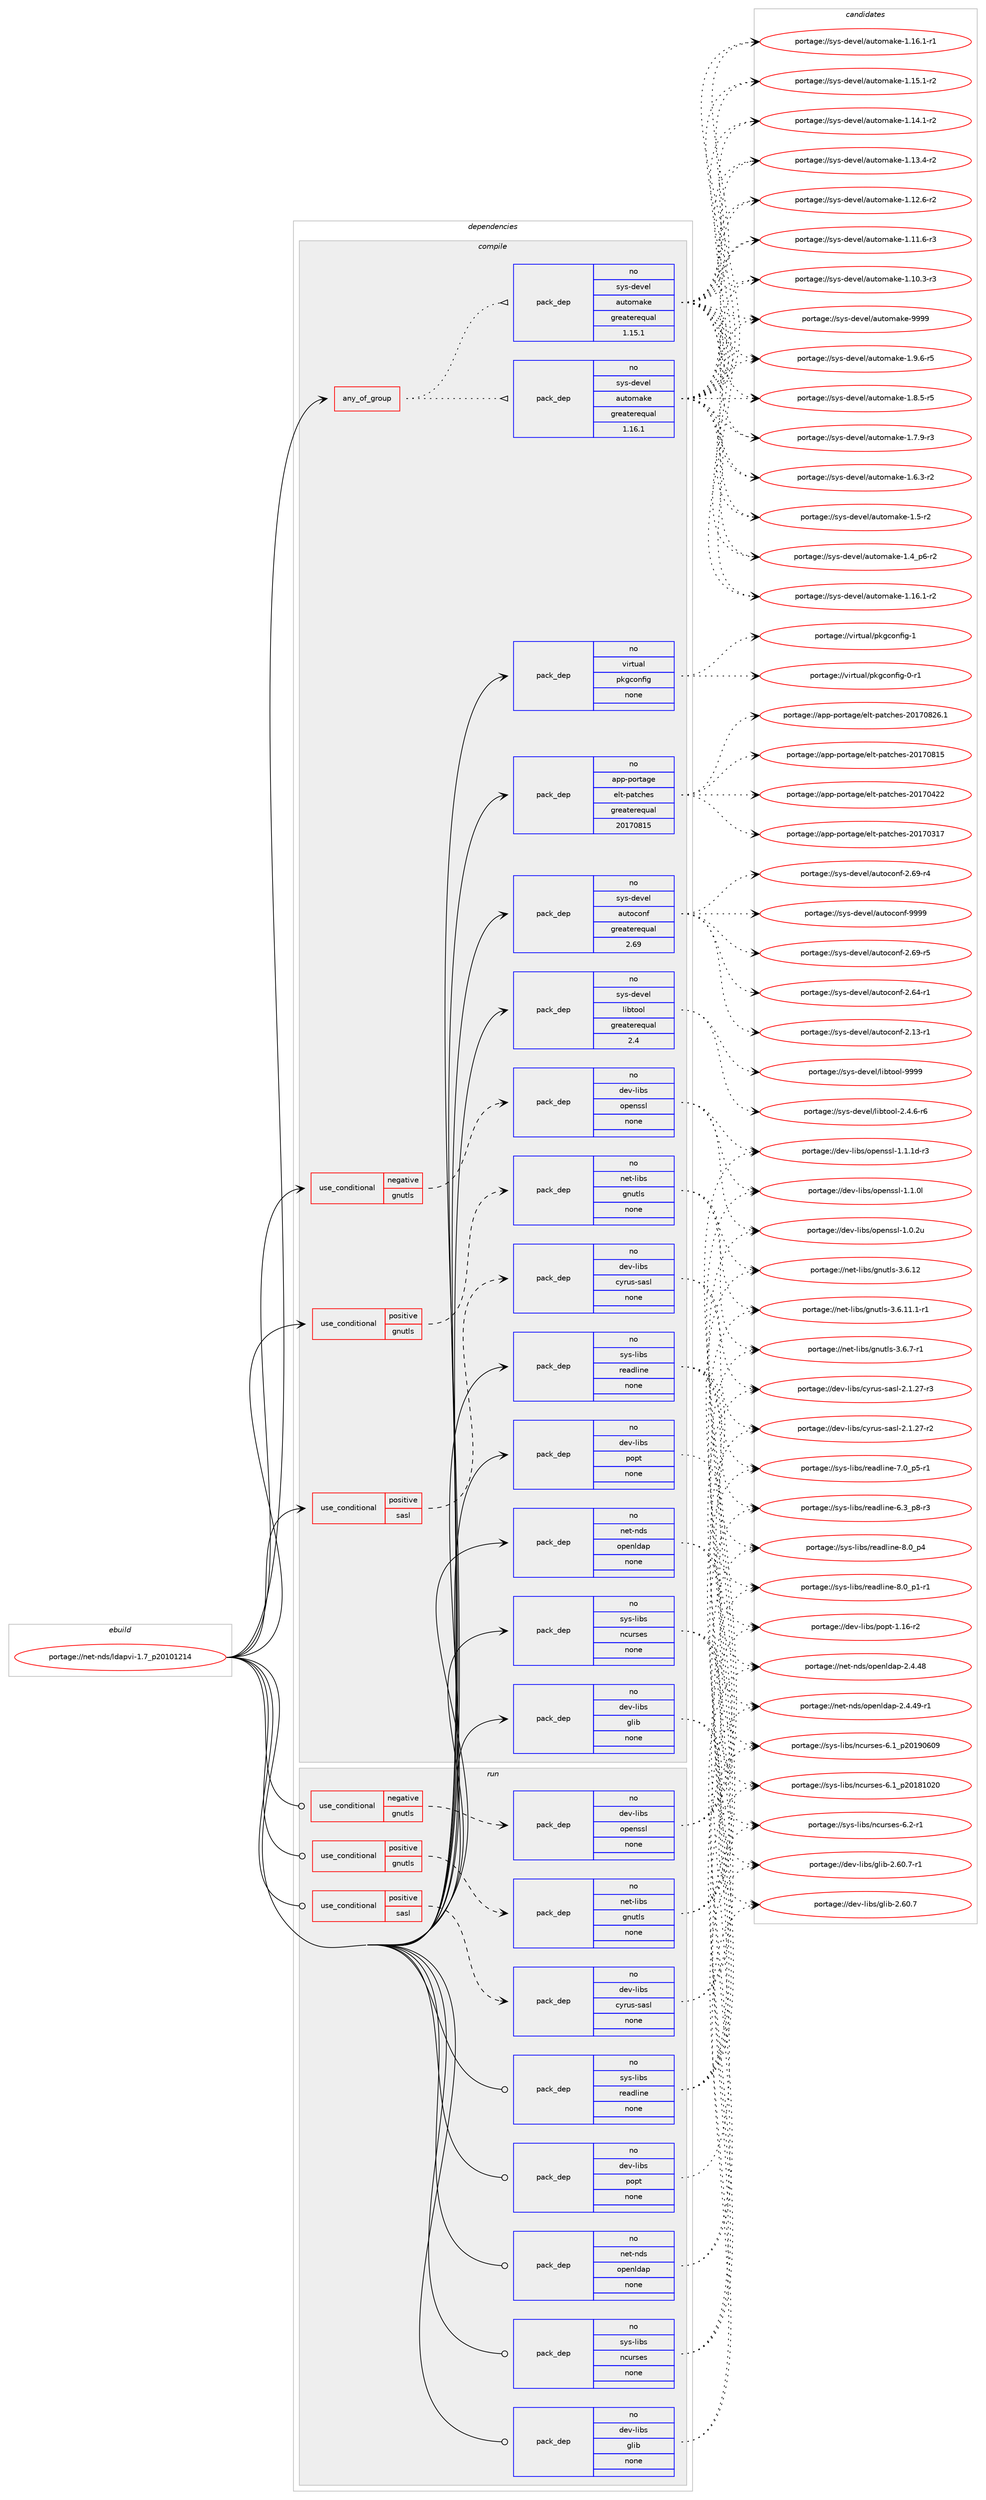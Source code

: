 digraph prolog {

# *************
# Graph options
# *************

newrank=true;
concentrate=true;
compound=true;
graph [rankdir=LR,fontname=Helvetica,fontsize=10,ranksep=1.5];#, ranksep=2.5, nodesep=0.2];
edge  [arrowhead=vee];
node  [fontname=Helvetica,fontsize=10];

# **********
# The ebuild
# **********

subgraph cluster_leftcol {
color=gray;
rank=same;
label=<<i>ebuild</i>>;
id [label="portage://net-nds/ldapvi-1.7_p20101214", color=red, width=4, href="../net-nds/ldapvi-1.7_p20101214.svg"];
}

# ****************
# The dependencies
# ****************

subgraph cluster_midcol {
color=gray;
label=<<i>dependencies</i>>;
subgraph cluster_compile {
fillcolor="#eeeeee";
style=filled;
label=<<i>compile</i>>;
subgraph any1847 {
dependency116708 [label=<<TABLE BORDER="0" CELLBORDER="1" CELLSPACING="0" CELLPADDING="4"><TR><TD CELLPADDING="10">any_of_group</TD></TR></TABLE>>, shape=none, color=red];subgraph pack90972 {
dependency116709 [label=<<TABLE BORDER="0" CELLBORDER="1" CELLSPACING="0" CELLPADDING="4" WIDTH="220"><TR><TD ROWSPAN="6" CELLPADDING="30">pack_dep</TD></TR><TR><TD WIDTH="110">no</TD></TR><TR><TD>sys-devel</TD></TR><TR><TD>automake</TD></TR><TR><TD>greaterequal</TD></TR><TR><TD>1.16.1</TD></TR></TABLE>>, shape=none, color=blue];
}
dependency116708:e -> dependency116709:w [weight=20,style="dotted",arrowhead="oinv"];
subgraph pack90973 {
dependency116710 [label=<<TABLE BORDER="0" CELLBORDER="1" CELLSPACING="0" CELLPADDING="4" WIDTH="220"><TR><TD ROWSPAN="6" CELLPADDING="30">pack_dep</TD></TR><TR><TD WIDTH="110">no</TD></TR><TR><TD>sys-devel</TD></TR><TR><TD>automake</TD></TR><TR><TD>greaterequal</TD></TR><TR><TD>1.15.1</TD></TR></TABLE>>, shape=none, color=blue];
}
dependency116708:e -> dependency116710:w [weight=20,style="dotted",arrowhead="oinv"];
}
id:e -> dependency116708:w [weight=20,style="solid",arrowhead="vee"];
subgraph cond23786 {
dependency116711 [label=<<TABLE BORDER="0" CELLBORDER="1" CELLSPACING="0" CELLPADDING="4"><TR><TD ROWSPAN="3" CELLPADDING="10">use_conditional</TD></TR><TR><TD>negative</TD></TR><TR><TD>gnutls</TD></TR></TABLE>>, shape=none, color=red];
subgraph pack90974 {
dependency116712 [label=<<TABLE BORDER="0" CELLBORDER="1" CELLSPACING="0" CELLPADDING="4" WIDTH="220"><TR><TD ROWSPAN="6" CELLPADDING="30">pack_dep</TD></TR><TR><TD WIDTH="110">no</TD></TR><TR><TD>dev-libs</TD></TR><TR><TD>openssl</TD></TR><TR><TD>none</TD></TR><TR><TD></TD></TR></TABLE>>, shape=none, color=blue];
}
dependency116711:e -> dependency116712:w [weight=20,style="dashed",arrowhead="vee"];
}
id:e -> dependency116711:w [weight=20,style="solid",arrowhead="vee"];
subgraph cond23787 {
dependency116713 [label=<<TABLE BORDER="0" CELLBORDER="1" CELLSPACING="0" CELLPADDING="4"><TR><TD ROWSPAN="3" CELLPADDING="10">use_conditional</TD></TR><TR><TD>positive</TD></TR><TR><TD>gnutls</TD></TR></TABLE>>, shape=none, color=red];
subgraph pack90975 {
dependency116714 [label=<<TABLE BORDER="0" CELLBORDER="1" CELLSPACING="0" CELLPADDING="4" WIDTH="220"><TR><TD ROWSPAN="6" CELLPADDING="30">pack_dep</TD></TR><TR><TD WIDTH="110">no</TD></TR><TR><TD>net-libs</TD></TR><TR><TD>gnutls</TD></TR><TR><TD>none</TD></TR><TR><TD></TD></TR></TABLE>>, shape=none, color=blue];
}
dependency116713:e -> dependency116714:w [weight=20,style="dashed",arrowhead="vee"];
}
id:e -> dependency116713:w [weight=20,style="solid",arrowhead="vee"];
subgraph cond23788 {
dependency116715 [label=<<TABLE BORDER="0" CELLBORDER="1" CELLSPACING="0" CELLPADDING="4"><TR><TD ROWSPAN="3" CELLPADDING="10">use_conditional</TD></TR><TR><TD>positive</TD></TR><TR><TD>sasl</TD></TR></TABLE>>, shape=none, color=red];
subgraph pack90976 {
dependency116716 [label=<<TABLE BORDER="0" CELLBORDER="1" CELLSPACING="0" CELLPADDING="4" WIDTH="220"><TR><TD ROWSPAN="6" CELLPADDING="30">pack_dep</TD></TR><TR><TD WIDTH="110">no</TD></TR><TR><TD>dev-libs</TD></TR><TR><TD>cyrus-sasl</TD></TR><TR><TD>none</TD></TR><TR><TD></TD></TR></TABLE>>, shape=none, color=blue];
}
dependency116715:e -> dependency116716:w [weight=20,style="dashed",arrowhead="vee"];
}
id:e -> dependency116715:w [weight=20,style="solid",arrowhead="vee"];
subgraph pack90977 {
dependency116717 [label=<<TABLE BORDER="0" CELLBORDER="1" CELLSPACING="0" CELLPADDING="4" WIDTH="220"><TR><TD ROWSPAN="6" CELLPADDING="30">pack_dep</TD></TR><TR><TD WIDTH="110">no</TD></TR><TR><TD>app-portage</TD></TR><TR><TD>elt-patches</TD></TR><TR><TD>greaterequal</TD></TR><TR><TD>20170815</TD></TR></TABLE>>, shape=none, color=blue];
}
id:e -> dependency116717:w [weight=20,style="solid",arrowhead="vee"];
subgraph pack90978 {
dependency116718 [label=<<TABLE BORDER="0" CELLBORDER="1" CELLSPACING="0" CELLPADDING="4" WIDTH="220"><TR><TD ROWSPAN="6" CELLPADDING="30">pack_dep</TD></TR><TR><TD WIDTH="110">no</TD></TR><TR><TD>dev-libs</TD></TR><TR><TD>glib</TD></TR><TR><TD>none</TD></TR><TR><TD></TD></TR></TABLE>>, shape=none, color=blue];
}
id:e -> dependency116718:w [weight=20,style="solid",arrowhead="vee"];
subgraph pack90979 {
dependency116719 [label=<<TABLE BORDER="0" CELLBORDER="1" CELLSPACING="0" CELLPADDING="4" WIDTH="220"><TR><TD ROWSPAN="6" CELLPADDING="30">pack_dep</TD></TR><TR><TD WIDTH="110">no</TD></TR><TR><TD>dev-libs</TD></TR><TR><TD>popt</TD></TR><TR><TD>none</TD></TR><TR><TD></TD></TR></TABLE>>, shape=none, color=blue];
}
id:e -> dependency116719:w [weight=20,style="solid",arrowhead="vee"];
subgraph pack90980 {
dependency116720 [label=<<TABLE BORDER="0" CELLBORDER="1" CELLSPACING="0" CELLPADDING="4" WIDTH="220"><TR><TD ROWSPAN="6" CELLPADDING="30">pack_dep</TD></TR><TR><TD WIDTH="110">no</TD></TR><TR><TD>net-nds</TD></TR><TR><TD>openldap</TD></TR><TR><TD>none</TD></TR><TR><TD></TD></TR></TABLE>>, shape=none, color=blue];
}
id:e -> dependency116720:w [weight=20,style="solid",arrowhead="vee"];
subgraph pack90981 {
dependency116721 [label=<<TABLE BORDER="0" CELLBORDER="1" CELLSPACING="0" CELLPADDING="4" WIDTH="220"><TR><TD ROWSPAN="6" CELLPADDING="30">pack_dep</TD></TR><TR><TD WIDTH="110">no</TD></TR><TR><TD>sys-devel</TD></TR><TR><TD>autoconf</TD></TR><TR><TD>greaterequal</TD></TR><TR><TD>2.69</TD></TR></TABLE>>, shape=none, color=blue];
}
id:e -> dependency116721:w [weight=20,style="solid",arrowhead="vee"];
subgraph pack90982 {
dependency116722 [label=<<TABLE BORDER="0" CELLBORDER="1" CELLSPACING="0" CELLPADDING="4" WIDTH="220"><TR><TD ROWSPAN="6" CELLPADDING="30">pack_dep</TD></TR><TR><TD WIDTH="110">no</TD></TR><TR><TD>sys-devel</TD></TR><TR><TD>libtool</TD></TR><TR><TD>greaterequal</TD></TR><TR><TD>2.4</TD></TR></TABLE>>, shape=none, color=blue];
}
id:e -> dependency116722:w [weight=20,style="solid",arrowhead="vee"];
subgraph pack90983 {
dependency116723 [label=<<TABLE BORDER="0" CELLBORDER="1" CELLSPACING="0" CELLPADDING="4" WIDTH="220"><TR><TD ROWSPAN="6" CELLPADDING="30">pack_dep</TD></TR><TR><TD WIDTH="110">no</TD></TR><TR><TD>sys-libs</TD></TR><TR><TD>ncurses</TD></TR><TR><TD>none</TD></TR><TR><TD></TD></TR></TABLE>>, shape=none, color=blue];
}
id:e -> dependency116723:w [weight=20,style="solid",arrowhead="vee"];
subgraph pack90984 {
dependency116724 [label=<<TABLE BORDER="0" CELLBORDER="1" CELLSPACING="0" CELLPADDING="4" WIDTH="220"><TR><TD ROWSPAN="6" CELLPADDING="30">pack_dep</TD></TR><TR><TD WIDTH="110">no</TD></TR><TR><TD>sys-libs</TD></TR><TR><TD>readline</TD></TR><TR><TD>none</TD></TR><TR><TD></TD></TR></TABLE>>, shape=none, color=blue];
}
id:e -> dependency116724:w [weight=20,style="solid",arrowhead="vee"];
subgraph pack90985 {
dependency116725 [label=<<TABLE BORDER="0" CELLBORDER="1" CELLSPACING="0" CELLPADDING="4" WIDTH="220"><TR><TD ROWSPAN="6" CELLPADDING="30">pack_dep</TD></TR><TR><TD WIDTH="110">no</TD></TR><TR><TD>virtual</TD></TR><TR><TD>pkgconfig</TD></TR><TR><TD>none</TD></TR><TR><TD></TD></TR></TABLE>>, shape=none, color=blue];
}
id:e -> dependency116725:w [weight=20,style="solid",arrowhead="vee"];
}
subgraph cluster_compileandrun {
fillcolor="#eeeeee";
style=filled;
label=<<i>compile and run</i>>;
}
subgraph cluster_run {
fillcolor="#eeeeee";
style=filled;
label=<<i>run</i>>;
subgraph cond23789 {
dependency116726 [label=<<TABLE BORDER="0" CELLBORDER="1" CELLSPACING="0" CELLPADDING="4"><TR><TD ROWSPAN="3" CELLPADDING="10">use_conditional</TD></TR><TR><TD>negative</TD></TR><TR><TD>gnutls</TD></TR></TABLE>>, shape=none, color=red];
subgraph pack90986 {
dependency116727 [label=<<TABLE BORDER="0" CELLBORDER="1" CELLSPACING="0" CELLPADDING="4" WIDTH="220"><TR><TD ROWSPAN="6" CELLPADDING="30">pack_dep</TD></TR><TR><TD WIDTH="110">no</TD></TR><TR><TD>dev-libs</TD></TR><TR><TD>openssl</TD></TR><TR><TD>none</TD></TR><TR><TD></TD></TR></TABLE>>, shape=none, color=blue];
}
dependency116726:e -> dependency116727:w [weight=20,style="dashed",arrowhead="vee"];
}
id:e -> dependency116726:w [weight=20,style="solid",arrowhead="odot"];
subgraph cond23790 {
dependency116728 [label=<<TABLE BORDER="0" CELLBORDER="1" CELLSPACING="0" CELLPADDING="4"><TR><TD ROWSPAN="3" CELLPADDING="10">use_conditional</TD></TR><TR><TD>positive</TD></TR><TR><TD>gnutls</TD></TR></TABLE>>, shape=none, color=red];
subgraph pack90987 {
dependency116729 [label=<<TABLE BORDER="0" CELLBORDER="1" CELLSPACING="0" CELLPADDING="4" WIDTH="220"><TR><TD ROWSPAN="6" CELLPADDING="30">pack_dep</TD></TR><TR><TD WIDTH="110">no</TD></TR><TR><TD>net-libs</TD></TR><TR><TD>gnutls</TD></TR><TR><TD>none</TD></TR><TR><TD></TD></TR></TABLE>>, shape=none, color=blue];
}
dependency116728:e -> dependency116729:w [weight=20,style="dashed",arrowhead="vee"];
}
id:e -> dependency116728:w [weight=20,style="solid",arrowhead="odot"];
subgraph cond23791 {
dependency116730 [label=<<TABLE BORDER="0" CELLBORDER="1" CELLSPACING="0" CELLPADDING="4"><TR><TD ROWSPAN="3" CELLPADDING="10">use_conditional</TD></TR><TR><TD>positive</TD></TR><TR><TD>sasl</TD></TR></TABLE>>, shape=none, color=red];
subgraph pack90988 {
dependency116731 [label=<<TABLE BORDER="0" CELLBORDER="1" CELLSPACING="0" CELLPADDING="4" WIDTH="220"><TR><TD ROWSPAN="6" CELLPADDING="30">pack_dep</TD></TR><TR><TD WIDTH="110">no</TD></TR><TR><TD>dev-libs</TD></TR><TR><TD>cyrus-sasl</TD></TR><TR><TD>none</TD></TR><TR><TD></TD></TR></TABLE>>, shape=none, color=blue];
}
dependency116730:e -> dependency116731:w [weight=20,style="dashed",arrowhead="vee"];
}
id:e -> dependency116730:w [weight=20,style="solid",arrowhead="odot"];
subgraph pack90989 {
dependency116732 [label=<<TABLE BORDER="0" CELLBORDER="1" CELLSPACING="0" CELLPADDING="4" WIDTH="220"><TR><TD ROWSPAN="6" CELLPADDING="30">pack_dep</TD></TR><TR><TD WIDTH="110">no</TD></TR><TR><TD>dev-libs</TD></TR><TR><TD>glib</TD></TR><TR><TD>none</TD></TR><TR><TD></TD></TR></TABLE>>, shape=none, color=blue];
}
id:e -> dependency116732:w [weight=20,style="solid",arrowhead="odot"];
subgraph pack90990 {
dependency116733 [label=<<TABLE BORDER="0" CELLBORDER="1" CELLSPACING="0" CELLPADDING="4" WIDTH="220"><TR><TD ROWSPAN="6" CELLPADDING="30">pack_dep</TD></TR><TR><TD WIDTH="110">no</TD></TR><TR><TD>dev-libs</TD></TR><TR><TD>popt</TD></TR><TR><TD>none</TD></TR><TR><TD></TD></TR></TABLE>>, shape=none, color=blue];
}
id:e -> dependency116733:w [weight=20,style="solid",arrowhead="odot"];
subgraph pack90991 {
dependency116734 [label=<<TABLE BORDER="0" CELLBORDER="1" CELLSPACING="0" CELLPADDING="4" WIDTH="220"><TR><TD ROWSPAN="6" CELLPADDING="30">pack_dep</TD></TR><TR><TD WIDTH="110">no</TD></TR><TR><TD>net-nds</TD></TR><TR><TD>openldap</TD></TR><TR><TD>none</TD></TR><TR><TD></TD></TR></TABLE>>, shape=none, color=blue];
}
id:e -> dependency116734:w [weight=20,style="solid",arrowhead="odot"];
subgraph pack90992 {
dependency116735 [label=<<TABLE BORDER="0" CELLBORDER="1" CELLSPACING="0" CELLPADDING="4" WIDTH="220"><TR><TD ROWSPAN="6" CELLPADDING="30">pack_dep</TD></TR><TR><TD WIDTH="110">no</TD></TR><TR><TD>sys-libs</TD></TR><TR><TD>ncurses</TD></TR><TR><TD>none</TD></TR><TR><TD></TD></TR></TABLE>>, shape=none, color=blue];
}
id:e -> dependency116735:w [weight=20,style="solid",arrowhead="odot"];
subgraph pack90993 {
dependency116736 [label=<<TABLE BORDER="0" CELLBORDER="1" CELLSPACING="0" CELLPADDING="4" WIDTH="220"><TR><TD ROWSPAN="6" CELLPADDING="30">pack_dep</TD></TR><TR><TD WIDTH="110">no</TD></TR><TR><TD>sys-libs</TD></TR><TR><TD>readline</TD></TR><TR><TD>none</TD></TR><TR><TD></TD></TR></TABLE>>, shape=none, color=blue];
}
id:e -> dependency116736:w [weight=20,style="solid",arrowhead="odot"];
}
}

# **************
# The candidates
# **************

subgraph cluster_choices {
rank=same;
color=gray;
label=<<i>candidates</i>>;

subgraph choice90972 {
color=black;
nodesep=1;
choice115121115451001011181011084797117116111109971071014557575757 [label="portage://sys-devel/automake-9999", color=red, width=4,href="../sys-devel/automake-9999.svg"];
choice115121115451001011181011084797117116111109971071014549465746544511453 [label="portage://sys-devel/automake-1.9.6-r5", color=red, width=4,href="../sys-devel/automake-1.9.6-r5.svg"];
choice115121115451001011181011084797117116111109971071014549465646534511453 [label="portage://sys-devel/automake-1.8.5-r5", color=red, width=4,href="../sys-devel/automake-1.8.5-r5.svg"];
choice115121115451001011181011084797117116111109971071014549465546574511451 [label="portage://sys-devel/automake-1.7.9-r3", color=red, width=4,href="../sys-devel/automake-1.7.9-r3.svg"];
choice115121115451001011181011084797117116111109971071014549465446514511450 [label="portage://sys-devel/automake-1.6.3-r2", color=red, width=4,href="../sys-devel/automake-1.6.3-r2.svg"];
choice11512111545100101118101108479711711611110997107101454946534511450 [label="portage://sys-devel/automake-1.5-r2", color=red, width=4,href="../sys-devel/automake-1.5-r2.svg"];
choice115121115451001011181011084797117116111109971071014549465295112544511450 [label="portage://sys-devel/automake-1.4_p6-r2", color=red, width=4,href="../sys-devel/automake-1.4_p6-r2.svg"];
choice11512111545100101118101108479711711611110997107101454946495446494511450 [label="portage://sys-devel/automake-1.16.1-r2", color=red, width=4,href="../sys-devel/automake-1.16.1-r2.svg"];
choice11512111545100101118101108479711711611110997107101454946495446494511449 [label="portage://sys-devel/automake-1.16.1-r1", color=red, width=4,href="../sys-devel/automake-1.16.1-r1.svg"];
choice11512111545100101118101108479711711611110997107101454946495346494511450 [label="portage://sys-devel/automake-1.15.1-r2", color=red, width=4,href="../sys-devel/automake-1.15.1-r2.svg"];
choice11512111545100101118101108479711711611110997107101454946495246494511450 [label="portage://sys-devel/automake-1.14.1-r2", color=red, width=4,href="../sys-devel/automake-1.14.1-r2.svg"];
choice11512111545100101118101108479711711611110997107101454946495146524511450 [label="portage://sys-devel/automake-1.13.4-r2", color=red, width=4,href="../sys-devel/automake-1.13.4-r2.svg"];
choice11512111545100101118101108479711711611110997107101454946495046544511450 [label="portage://sys-devel/automake-1.12.6-r2", color=red, width=4,href="../sys-devel/automake-1.12.6-r2.svg"];
choice11512111545100101118101108479711711611110997107101454946494946544511451 [label="portage://sys-devel/automake-1.11.6-r3", color=red, width=4,href="../sys-devel/automake-1.11.6-r3.svg"];
choice11512111545100101118101108479711711611110997107101454946494846514511451 [label="portage://sys-devel/automake-1.10.3-r3", color=red, width=4,href="../sys-devel/automake-1.10.3-r3.svg"];
dependency116709:e -> choice115121115451001011181011084797117116111109971071014557575757:w [style=dotted,weight="100"];
dependency116709:e -> choice115121115451001011181011084797117116111109971071014549465746544511453:w [style=dotted,weight="100"];
dependency116709:e -> choice115121115451001011181011084797117116111109971071014549465646534511453:w [style=dotted,weight="100"];
dependency116709:e -> choice115121115451001011181011084797117116111109971071014549465546574511451:w [style=dotted,weight="100"];
dependency116709:e -> choice115121115451001011181011084797117116111109971071014549465446514511450:w [style=dotted,weight="100"];
dependency116709:e -> choice11512111545100101118101108479711711611110997107101454946534511450:w [style=dotted,weight="100"];
dependency116709:e -> choice115121115451001011181011084797117116111109971071014549465295112544511450:w [style=dotted,weight="100"];
dependency116709:e -> choice11512111545100101118101108479711711611110997107101454946495446494511450:w [style=dotted,weight="100"];
dependency116709:e -> choice11512111545100101118101108479711711611110997107101454946495446494511449:w [style=dotted,weight="100"];
dependency116709:e -> choice11512111545100101118101108479711711611110997107101454946495346494511450:w [style=dotted,weight="100"];
dependency116709:e -> choice11512111545100101118101108479711711611110997107101454946495246494511450:w [style=dotted,weight="100"];
dependency116709:e -> choice11512111545100101118101108479711711611110997107101454946495146524511450:w [style=dotted,weight="100"];
dependency116709:e -> choice11512111545100101118101108479711711611110997107101454946495046544511450:w [style=dotted,weight="100"];
dependency116709:e -> choice11512111545100101118101108479711711611110997107101454946494946544511451:w [style=dotted,weight="100"];
dependency116709:e -> choice11512111545100101118101108479711711611110997107101454946494846514511451:w [style=dotted,weight="100"];
}
subgraph choice90973 {
color=black;
nodesep=1;
choice115121115451001011181011084797117116111109971071014557575757 [label="portage://sys-devel/automake-9999", color=red, width=4,href="../sys-devel/automake-9999.svg"];
choice115121115451001011181011084797117116111109971071014549465746544511453 [label="portage://sys-devel/automake-1.9.6-r5", color=red, width=4,href="../sys-devel/automake-1.9.6-r5.svg"];
choice115121115451001011181011084797117116111109971071014549465646534511453 [label="portage://sys-devel/automake-1.8.5-r5", color=red, width=4,href="../sys-devel/automake-1.8.5-r5.svg"];
choice115121115451001011181011084797117116111109971071014549465546574511451 [label="portage://sys-devel/automake-1.7.9-r3", color=red, width=4,href="../sys-devel/automake-1.7.9-r3.svg"];
choice115121115451001011181011084797117116111109971071014549465446514511450 [label="portage://sys-devel/automake-1.6.3-r2", color=red, width=4,href="../sys-devel/automake-1.6.3-r2.svg"];
choice11512111545100101118101108479711711611110997107101454946534511450 [label="portage://sys-devel/automake-1.5-r2", color=red, width=4,href="../sys-devel/automake-1.5-r2.svg"];
choice115121115451001011181011084797117116111109971071014549465295112544511450 [label="portage://sys-devel/automake-1.4_p6-r2", color=red, width=4,href="../sys-devel/automake-1.4_p6-r2.svg"];
choice11512111545100101118101108479711711611110997107101454946495446494511450 [label="portage://sys-devel/automake-1.16.1-r2", color=red, width=4,href="../sys-devel/automake-1.16.1-r2.svg"];
choice11512111545100101118101108479711711611110997107101454946495446494511449 [label="portage://sys-devel/automake-1.16.1-r1", color=red, width=4,href="../sys-devel/automake-1.16.1-r1.svg"];
choice11512111545100101118101108479711711611110997107101454946495346494511450 [label="portage://sys-devel/automake-1.15.1-r2", color=red, width=4,href="../sys-devel/automake-1.15.1-r2.svg"];
choice11512111545100101118101108479711711611110997107101454946495246494511450 [label="portage://sys-devel/automake-1.14.1-r2", color=red, width=4,href="../sys-devel/automake-1.14.1-r2.svg"];
choice11512111545100101118101108479711711611110997107101454946495146524511450 [label="portage://sys-devel/automake-1.13.4-r2", color=red, width=4,href="../sys-devel/automake-1.13.4-r2.svg"];
choice11512111545100101118101108479711711611110997107101454946495046544511450 [label="portage://sys-devel/automake-1.12.6-r2", color=red, width=4,href="../sys-devel/automake-1.12.6-r2.svg"];
choice11512111545100101118101108479711711611110997107101454946494946544511451 [label="portage://sys-devel/automake-1.11.6-r3", color=red, width=4,href="../sys-devel/automake-1.11.6-r3.svg"];
choice11512111545100101118101108479711711611110997107101454946494846514511451 [label="portage://sys-devel/automake-1.10.3-r3", color=red, width=4,href="../sys-devel/automake-1.10.3-r3.svg"];
dependency116710:e -> choice115121115451001011181011084797117116111109971071014557575757:w [style=dotted,weight="100"];
dependency116710:e -> choice115121115451001011181011084797117116111109971071014549465746544511453:w [style=dotted,weight="100"];
dependency116710:e -> choice115121115451001011181011084797117116111109971071014549465646534511453:w [style=dotted,weight="100"];
dependency116710:e -> choice115121115451001011181011084797117116111109971071014549465546574511451:w [style=dotted,weight="100"];
dependency116710:e -> choice115121115451001011181011084797117116111109971071014549465446514511450:w [style=dotted,weight="100"];
dependency116710:e -> choice11512111545100101118101108479711711611110997107101454946534511450:w [style=dotted,weight="100"];
dependency116710:e -> choice115121115451001011181011084797117116111109971071014549465295112544511450:w [style=dotted,weight="100"];
dependency116710:e -> choice11512111545100101118101108479711711611110997107101454946495446494511450:w [style=dotted,weight="100"];
dependency116710:e -> choice11512111545100101118101108479711711611110997107101454946495446494511449:w [style=dotted,weight="100"];
dependency116710:e -> choice11512111545100101118101108479711711611110997107101454946495346494511450:w [style=dotted,weight="100"];
dependency116710:e -> choice11512111545100101118101108479711711611110997107101454946495246494511450:w [style=dotted,weight="100"];
dependency116710:e -> choice11512111545100101118101108479711711611110997107101454946495146524511450:w [style=dotted,weight="100"];
dependency116710:e -> choice11512111545100101118101108479711711611110997107101454946495046544511450:w [style=dotted,weight="100"];
dependency116710:e -> choice11512111545100101118101108479711711611110997107101454946494946544511451:w [style=dotted,weight="100"];
dependency116710:e -> choice11512111545100101118101108479711711611110997107101454946494846514511451:w [style=dotted,weight="100"];
}
subgraph choice90974 {
color=black;
nodesep=1;
choice1001011184510810598115471111121011101151151084549464946491004511451 [label="portage://dev-libs/openssl-1.1.1d-r3", color=red, width=4,href="../dev-libs/openssl-1.1.1d-r3.svg"];
choice100101118451081059811547111112101110115115108454946494648108 [label="portage://dev-libs/openssl-1.1.0l", color=red, width=4,href="../dev-libs/openssl-1.1.0l.svg"];
choice100101118451081059811547111112101110115115108454946484650117 [label="portage://dev-libs/openssl-1.0.2u", color=red, width=4,href="../dev-libs/openssl-1.0.2u.svg"];
dependency116712:e -> choice1001011184510810598115471111121011101151151084549464946491004511451:w [style=dotted,weight="100"];
dependency116712:e -> choice100101118451081059811547111112101110115115108454946494648108:w [style=dotted,weight="100"];
dependency116712:e -> choice100101118451081059811547111112101110115115108454946484650117:w [style=dotted,weight="100"];
}
subgraph choice90975 {
color=black;
nodesep=1;
choice1101011164510810598115471031101171161081154551465446554511449 [label="portage://net-libs/gnutls-3.6.7-r1", color=red, width=4,href="../net-libs/gnutls-3.6.7-r1.svg"];
choice11010111645108105981154710311011711610811545514654464950 [label="portage://net-libs/gnutls-3.6.12", color=red, width=4,href="../net-libs/gnutls-3.6.12.svg"];
choice1101011164510810598115471031101171161081154551465446494946494511449 [label="portage://net-libs/gnutls-3.6.11.1-r1", color=red, width=4,href="../net-libs/gnutls-3.6.11.1-r1.svg"];
dependency116714:e -> choice1101011164510810598115471031101171161081154551465446554511449:w [style=dotted,weight="100"];
dependency116714:e -> choice11010111645108105981154710311011711610811545514654464950:w [style=dotted,weight="100"];
dependency116714:e -> choice1101011164510810598115471031101171161081154551465446494946494511449:w [style=dotted,weight="100"];
}
subgraph choice90976 {
color=black;
nodesep=1;
choice100101118451081059811547991211141171154511597115108455046494650554511451 [label="portage://dev-libs/cyrus-sasl-2.1.27-r3", color=red, width=4,href="../dev-libs/cyrus-sasl-2.1.27-r3.svg"];
choice100101118451081059811547991211141171154511597115108455046494650554511450 [label="portage://dev-libs/cyrus-sasl-2.1.27-r2", color=red, width=4,href="../dev-libs/cyrus-sasl-2.1.27-r2.svg"];
dependency116716:e -> choice100101118451081059811547991211141171154511597115108455046494650554511451:w [style=dotted,weight="100"];
dependency116716:e -> choice100101118451081059811547991211141171154511597115108455046494650554511450:w [style=dotted,weight="100"];
}
subgraph choice90977 {
color=black;
nodesep=1;
choice971121124511211111411697103101471011081164511297116991041011154550484955485650544649 [label="portage://app-portage/elt-patches-20170826.1", color=red, width=4,href="../app-portage/elt-patches-20170826.1.svg"];
choice97112112451121111141169710310147101108116451129711699104101115455048495548564953 [label="portage://app-portage/elt-patches-20170815", color=red, width=4,href="../app-portage/elt-patches-20170815.svg"];
choice97112112451121111141169710310147101108116451129711699104101115455048495548525050 [label="portage://app-portage/elt-patches-20170422", color=red, width=4,href="../app-portage/elt-patches-20170422.svg"];
choice97112112451121111141169710310147101108116451129711699104101115455048495548514955 [label="portage://app-portage/elt-patches-20170317", color=red, width=4,href="../app-portage/elt-patches-20170317.svg"];
dependency116717:e -> choice971121124511211111411697103101471011081164511297116991041011154550484955485650544649:w [style=dotted,weight="100"];
dependency116717:e -> choice97112112451121111141169710310147101108116451129711699104101115455048495548564953:w [style=dotted,weight="100"];
dependency116717:e -> choice97112112451121111141169710310147101108116451129711699104101115455048495548525050:w [style=dotted,weight="100"];
dependency116717:e -> choice97112112451121111141169710310147101108116451129711699104101115455048495548514955:w [style=dotted,weight="100"];
}
subgraph choice90978 {
color=black;
nodesep=1;
choice10010111845108105981154710310810598455046544846554511449 [label="portage://dev-libs/glib-2.60.7-r1", color=red, width=4,href="../dev-libs/glib-2.60.7-r1.svg"];
choice1001011184510810598115471031081059845504654484655 [label="portage://dev-libs/glib-2.60.7", color=red, width=4,href="../dev-libs/glib-2.60.7.svg"];
dependency116718:e -> choice10010111845108105981154710310810598455046544846554511449:w [style=dotted,weight="100"];
dependency116718:e -> choice1001011184510810598115471031081059845504654484655:w [style=dotted,weight="100"];
}
subgraph choice90979 {
color=black;
nodesep=1;
choice10010111845108105981154711211111211645494649544511450 [label="portage://dev-libs/popt-1.16-r2", color=red, width=4,href="../dev-libs/popt-1.16-r2.svg"];
dependency116719:e -> choice10010111845108105981154711211111211645494649544511450:w [style=dotted,weight="100"];
}
subgraph choice90980 {
color=black;
nodesep=1;
choice110101116451101001154711111210111010810097112455046524652574511449 [label="portage://net-nds/openldap-2.4.49-r1", color=red, width=4,href="../net-nds/openldap-2.4.49-r1.svg"];
choice11010111645110100115471111121011101081009711245504652465256 [label="portage://net-nds/openldap-2.4.48", color=red, width=4,href="../net-nds/openldap-2.4.48.svg"];
dependency116720:e -> choice110101116451101001154711111210111010810097112455046524652574511449:w [style=dotted,weight="100"];
dependency116720:e -> choice11010111645110100115471111121011101081009711245504652465256:w [style=dotted,weight="100"];
}
subgraph choice90981 {
color=black;
nodesep=1;
choice115121115451001011181011084797117116111991111101024557575757 [label="portage://sys-devel/autoconf-9999", color=red, width=4,href="../sys-devel/autoconf-9999.svg"];
choice1151211154510010111810110847971171161119911111010245504654574511453 [label="portage://sys-devel/autoconf-2.69-r5", color=red, width=4,href="../sys-devel/autoconf-2.69-r5.svg"];
choice1151211154510010111810110847971171161119911111010245504654574511452 [label="portage://sys-devel/autoconf-2.69-r4", color=red, width=4,href="../sys-devel/autoconf-2.69-r4.svg"];
choice1151211154510010111810110847971171161119911111010245504654524511449 [label="portage://sys-devel/autoconf-2.64-r1", color=red, width=4,href="../sys-devel/autoconf-2.64-r1.svg"];
choice1151211154510010111810110847971171161119911111010245504649514511449 [label="portage://sys-devel/autoconf-2.13-r1", color=red, width=4,href="../sys-devel/autoconf-2.13-r1.svg"];
dependency116721:e -> choice115121115451001011181011084797117116111991111101024557575757:w [style=dotted,weight="100"];
dependency116721:e -> choice1151211154510010111810110847971171161119911111010245504654574511453:w [style=dotted,weight="100"];
dependency116721:e -> choice1151211154510010111810110847971171161119911111010245504654574511452:w [style=dotted,weight="100"];
dependency116721:e -> choice1151211154510010111810110847971171161119911111010245504654524511449:w [style=dotted,weight="100"];
dependency116721:e -> choice1151211154510010111810110847971171161119911111010245504649514511449:w [style=dotted,weight="100"];
}
subgraph choice90982 {
color=black;
nodesep=1;
choice1151211154510010111810110847108105981161111111084557575757 [label="portage://sys-devel/libtool-9999", color=red, width=4,href="../sys-devel/libtool-9999.svg"];
choice1151211154510010111810110847108105981161111111084550465246544511454 [label="portage://sys-devel/libtool-2.4.6-r6", color=red, width=4,href="../sys-devel/libtool-2.4.6-r6.svg"];
dependency116722:e -> choice1151211154510010111810110847108105981161111111084557575757:w [style=dotted,weight="100"];
dependency116722:e -> choice1151211154510010111810110847108105981161111111084550465246544511454:w [style=dotted,weight="100"];
}
subgraph choice90983 {
color=black;
nodesep=1;
choice11512111545108105981154711099117114115101115455446504511449 [label="portage://sys-libs/ncurses-6.2-r1", color=red, width=4,href="../sys-libs/ncurses-6.2-r1.svg"];
choice1151211154510810598115471109911711411510111545544649951125048495748544857 [label="portage://sys-libs/ncurses-6.1_p20190609", color=red, width=4,href="../sys-libs/ncurses-6.1_p20190609.svg"];
choice1151211154510810598115471109911711411510111545544649951125048495649485048 [label="portage://sys-libs/ncurses-6.1_p20181020", color=red, width=4,href="../sys-libs/ncurses-6.1_p20181020.svg"];
dependency116723:e -> choice11512111545108105981154711099117114115101115455446504511449:w [style=dotted,weight="100"];
dependency116723:e -> choice1151211154510810598115471109911711411510111545544649951125048495748544857:w [style=dotted,weight="100"];
dependency116723:e -> choice1151211154510810598115471109911711411510111545544649951125048495649485048:w [style=dotted,weight="100"];
}
subgraph choice90984 {
color=black;
nodesep=1;
choice11512111545108105981154711410197100108105110101455646489511252 [label="portage://sys-libs/readline-8.0_p4", color=red, width=4,href="../sys-libs/readline-8.0_p4.svg"];
choice115121115451081059811547114101971001081051101014556464895112494511449 [label="portage://sys-libs/readline-8.0_p1-r1", color=red, width=4,href="../sys-libs/readline-8.0_p1-r1.svg"];
choice115121115451081059811547114101971001081051101014555464895112534511449 [label="portage://sys-libs/readline-7.0_p5-r1", color=red, width=4,href="../sys-libs/readline-7.0_p5-r1.svg"];
choice115121115451081059811547114101971001081051101014554465195112564511451 [label="portage://sys-libs/readline-6.3_p8-r3", color=red, width=4,href="../sys-libs/readline-6.3_p8-r3.svg"];
dependency116724:e -> choice11512111545108105981154711410197100108105110101455646489511252:w [style=dotted,weight="100"];
dependency116724:e -> choice115121115451081059811547114101971001081051101014556464895112494511449:w [style=dotted,weight="100"];
dependency116724:e -> choice115121115451081059811547114101971001081051101014555464895112534511449:w [style=dotted,weight="100"];
dependency116724:e -> choice115121115451081059811547114101971001081051101014554465195112564511451:w [style=dotted,weight="100"];
}
subgraph choice90985 {
color=black;
nodesep=1;
choice1181051141161179710847112107103991111101021051034549 [label="portage://virtual/pkgconfig-1", color=red, width=4,href="../virtual/pkgconfig-1.svg"];
choice11810511411611797108471121071039911111010210510345484511449 [label="portage://virtual/pkgconfig-0-r1", color=red, width=4,href="../virtual/pkgconfig-0-r1.svg"];
dependency116725:e -> choice1181051141161179710847112107103991111101021051034549:w [style=dotted,weight="100"];
dependency116725:e -> choice11810511411611797108471121071039911111010210510345484511449:w [style=dotted,weight="100"];
}
subgraph choice90986 {
color=black;
nodesep=1;
choice1001011184510810598115471111121011101151151084549464946491004511451 [label="portage://dev-libs/openssl-1.1.1d-r3", color=red, width=4,href="../dev-libs/openssl-1.1.1d-r3.svg"];
choice100101118451081059811547111112101110115115108454946494648108 [label="portage://dev-libs/openssl-1.1.0l", color=red, width=4,href="../dev-libs/openssl-1.1.0l.svg"];
choice100101118451081059811547111112101110115115108454946484650117 [label="portage://dev-libs/openssl-1.0.2u", color=red, width=4,href="../dev-libs/openssl-1.0.2u.svg"];
dependency116727:e -> choice1001011184510810598115471111121011101151151084549464946491004511451:w [style=dotted,weight="100"];
dependency116727:e -> choice100101118451081059811547111112101110115115108454946494648108:w [style=dotted,weight="100"];
dependency116727:e -> choice100101118451081059811547111112101110115115108454946484650117:w [style=dotted,weight="100"];
}
subgraph choice90987 {
color=black;
nodesep=1;
choice1101011164510810598115471031101171161081154551465446554511449 [label="portage://net-libs/gnutls-3.6.7-r1", color=red, width=4,href="../net-libs/gnutls-3.6.7-r1.svg"];
choice11010111645108105981154710311011711610811545514654464950 [label="portage://net-libs/gnutls-3.6.12", color=red, width=4,href="../net-libs/gnutls-3.6.12.svg"];
choice1101011164510810598115471031101171161081154551465446494946494511449 [label="portage://net-libs/gnutls-3.6.11.1-r1", color=red, width=4,href="../net-libs/gnutls-3.6.11.1-r1.svg"];
dependency116729:e -> choice1101011164510810598115471031101171161081154551465446554511449:w [style=dotted,weight="100"];
dependency116729:e -> choice11010111645108105981154710311011711610811545514654464950:w [style=dotted,weight="100"];
dependency116729:e -> choice1101011164510810598115471031101171161081154551465446494946494511449:w [style=dotted,weight="100"];
}
subgraph choice90988 {
color=black;
nodesep=1;
choice100101118451081059811547991211141171154511597115108455046494650554511451 [label="portage://dev-libs/cyrus-sasl-2.1.27-r3", color=red, width=4,href="../dev-libs/cyrus-sasl-2.1.27-r3.svg"];
choice100101118451081059811547991211141171154511597115108455046494650554511450 [label="portage://dev-libs/cyrus-sasl-2.1.27-r2", color=red, width=4,href="../dev-libs/cyrus-sasl-2.1.27-r2.svg"];
dependency116731:e -> choice100101118451081059811547991211141171154511597115108455046494650554511451:w [style=dotted,weight="100"];
dependency116731:e -> choice100101118451081059811547991211141171154511597115108455046494650554511450:w [style=dotted,weight="100"];
}
subgraph choice90989 {
color=black;
nodesep=1;
choice10010111845108105981154710310810598455046544846554511449 [label="portage://dev-libs/glib-2.60.7-r1", color=red, width=4,href="../dev-libs/glib-2.60.7-r1.svg"];
choice1001011184510810598115471031081059845504654484655 [label="portage://dev-libs/glib-2.60.7", color=red, width=4,href="../dev-libs/glib-2.60.7.svg"];
dependency116732:e -> choice10010111845108105981154710310810598455046544846554511449:w [style=dotted,weight="100"];
dependency116732:e -> choice1001011184510810598115471031081059845504654484655:w [style=dotted,weight="100"];
}
subgraph choice90990 {
color=black;
nodesep=1;
choice10010111845108105981154711211111211645494649544511450 [label="portage://dev-libs/popt-1.16-r2", color=red, width=4,href="../dev-libs/popt-1.16-r2.svg"];
dependency116733:e -> choice10010111845108105981154711211111211645494649544511450:w [style=dotted,weight="100"];
}
subgraph choice90991 {
color=black;
nodesep=1;
choice110101116451101001154711111210111010810097112455046524652574511449 [label="portage://net-nds/openldap-2.4.49-r1", color=red, width=4,href="../net-nds/openldap-2.4.49-r1.svg"];
choice11010111645110100115471111121011101081009711245504652465256 [label="portage://net-nds/openldap-2.4.48", color=red, width=4,href="../net-nds/openldap-2.4.48.svg"];
dependency116734:e -> choice110101116451101001154711111210111010810097112455046524652574511449:w [style=dotted,weight="100"];
dependency116734:e -> choice11010111645110100115471111121011101081009711245504652465256:w [style=dotted,weight="100"];
}
subgraph choice90992 {
color=black;
nodesep=1;
choice11512111545108105981154711099117114115101115455446504511449 [label="portage://sys-libs/ncurses-6.2-r1", color=red, width=4,href="../sys-libs/ncurses-6.2-r1.svg"];
choice1151211154510810598115471109911711411510111545544649951125048495748544857 [label="portage://sys-libs/ncurses-6.1_p20190609", color=red, width=4,href="../sys-libs/ncurses-6.1_p20190609.svg"];
choice1151211154510810598115471109911711411510111545544649951125048495649485048 [label="portage://sys-libs/ncurses-6.1_p20181020", color=red, width=4,href="../sys-libs/ncurses-6.1_p20181020.svg"];
dependency116735:e -> choice11512111545108105981154711099117114115101115455446504511449:w [style=dotted,weight="100"];
dependency116735:e -> choice1151211154510810598115471109911711411510111545544649951125048495748544857:w [style=dotted,weight="100"];
dependency116735:e -> choice1151211154510810598115471109911711411510111545544649951125048495649485048:w [style=dotted,weight="100"];
}
subgraph choice90993 {
color=black;
nodesep=1;
choice11512111545108105981154711410197100108105110101455646489511252 [label="portage://sys-libs/readline-8.0_p4", color=red, width=4,href="../sys-libs/readline-8.0_p4.svg"];
choice115121115451081059811547114101971001081051101014556464895112494511449 [label="portage://sys-libs/readline-8.0_p1-r1", color=red, width=4,href="../sys-libs/readline-8.0_p1-r1.svg"];
choice115121115451081059811547114101971001081051101014555464895112534511449 [label="portage://sys-libs/readline-7.0_p5-r1", color=red, width=4,href="../sys-libs/readline-7.0_p5-r1.svg"];
choice115121115451081059811547114101971001081051101014554465195112564511451 [label="portage://sys-libs/readline-6.3_p8-r3", color=red, width=4,href="../sys-libs/readline-6.3_p8-r3.svg"];
dependency116736:e -> choice11512111545108105981154711410197100108105110101455646489511252:w [style=dotted,weight="100"];
dependency116736:e -> choice115121115451081059811547114101971001081051101014556464895112494511449:w [style=dotted,weight="100"];
dependency116736:e -> choice115121115451081059811547114101971001081051101014555464895112534511449:w [style=dotted,weight="100"];
dependency116736:e -> choice115121115451081059811547114101971001081051101014554465195112564511451:w [style=dotted,weight="100"];
}
}

}
